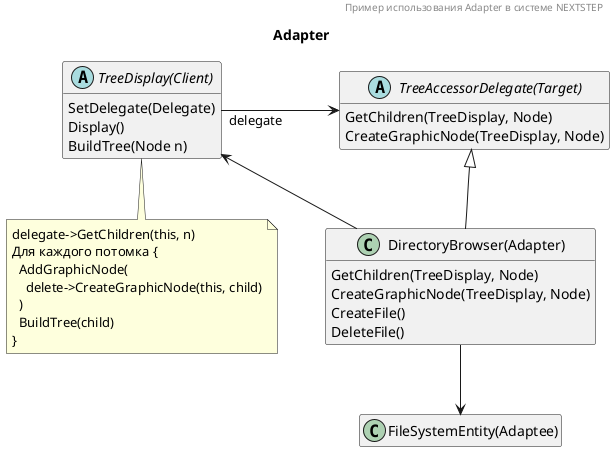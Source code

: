 @startuml
hide empty members

header Пример использования Adapter в системе NEXTSTEP
title Adapter

abstract class "TreeDisplay(Client)" as TreeDisplay {
  SetDelegate(Delegate)
  Display()
  BuildTree(Node n)
}

note as DelegateNote
  delegate->GetChildren(this, n)
  Для каждого потомка {
    AddGraphicNode(
      delete->CreateGraphicNode(this, child)
    )
    BuildTree(child)
  }
end note

abstract class "TreeAccessorDelegate(Target)" as Delegate {
  GetChildren(TreeDisplay, Node)
  CreateGraphicNode(TreeDisplay, Node)
}

class "DirectoryBrowser(Adapter)" as BrowserClass {
  GetChildren(TreeDisplay, Node)
  CreateGraphicNode(TreeDisplay, Node)
  CreateFile()
  DeleteFile()
}

class "FileSystemEntity(Adaptee)" as FSClass {
}

TreeDisplay .d. DelegateNote
BrowserClass -l-> TreeDisplay
TreeDisplay "delegate" -r-> Delegate : \t\t\t
BrowserClass -u-|> Delegate
BrowserClass -d-> FSClass
@enduml
